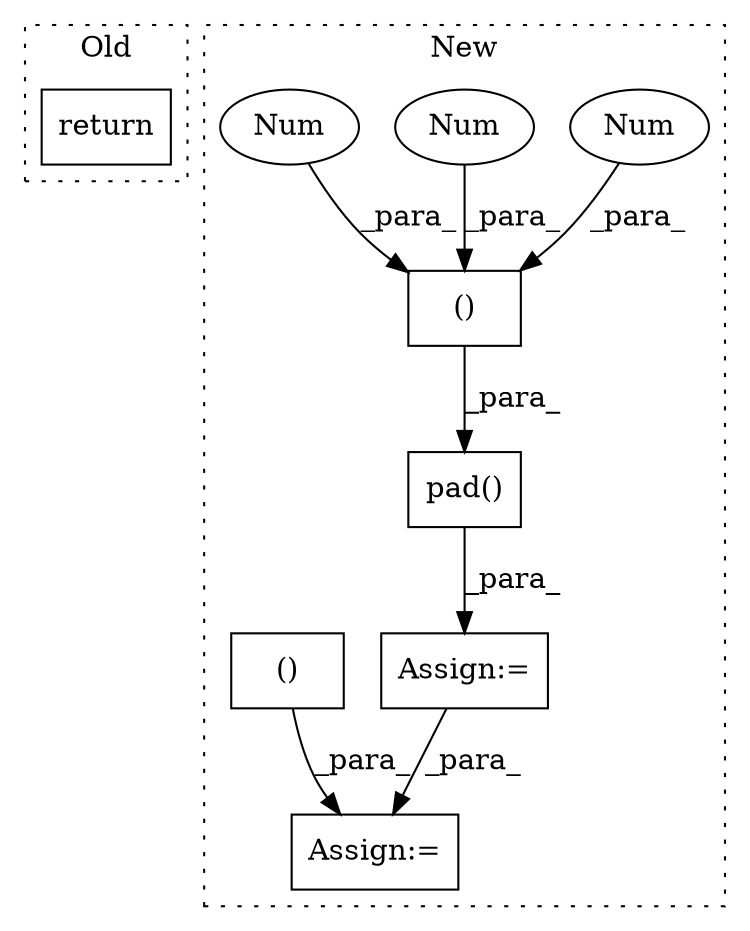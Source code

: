 digraph G {
subgraph cluster0 {
1 [label="return" a="93" s="1275" l="7" shape="box"];
label = "Old";
style="dotted";
}
subgraph cluster1 {
2 [label="pad()" a="75" s="3606,3638" l="6,13" shape="box"];
3 [label="Assign:=" a="68" s="3603" l="3" shape="box"];
4 [label="()" a="54" s="3628" l="9" shape="box"];
5 [label="Num" a="76" s="3630" l="1" shape="ellipse"];
6 [label="Num" a="76" s="3633" l="1" shape="ellipse"];
7 [label="Assign:=" a="68" s="3938" l="3" shape="box"];
8 [label="Num" a="76" s="3627" l="1" shape="ellipse"];
9 [label="()" a="54" s="3551" l="15" shape="box"];
label = "New";
style="dotted";
}
2 -> 3 [label="_para_"];
3 -> 7 [label="_para_"];
4 -> 2 [label="_para_"];
5 -> 4 [label="_para_"];
6 -> 4 [label="_para_"];
8 -> 4 [label="_para_"];
9 -> 7 [label="_para_"];
}